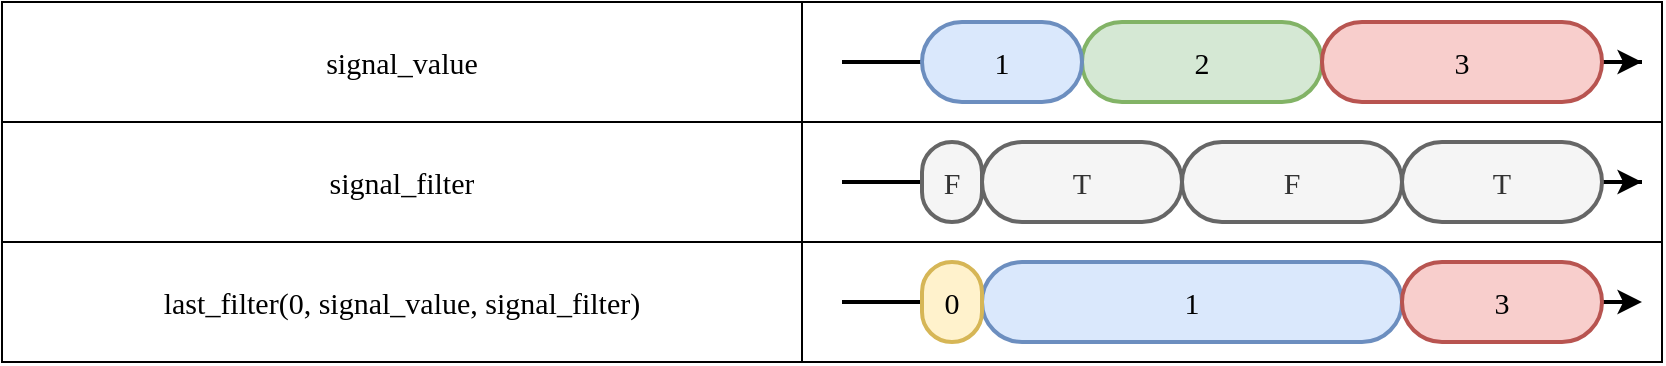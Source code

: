 <mxfile version="23.1.4" type="device">
  <diagram name="Page-1" id="dFmc4SeiALAdxSmlRPcr">
    <mxGraphModel dx="1687" dy="831" grid="1" gridSize="10" guides="1" tooltips="1" connect="1" arrows="1" fold="1" page="1" pageScale="1" pageWidth="827" pageHeight="1169" math="0" shadow="0">
      <root>
        <mxCell id="0" />
        <mxCell id="1" parent="0" />
        <mxCell id="OYaM7oI7Gwu251D2yHhQ-25" value="" style="shape=table;startSize=0;container=1;collapsible=0;childLayout=tableLayout;fontSize=15;align=center;fontFamily=Lucida Console;strokeWidth=1;fillColor=none;" parent="1" vertex="1">
          <mxGeometry x="10" y="520" width="830" height="180" as="geometry" />
        </mxCell>
        <mxCell id="OYaM7oI7Gwu251D2yHhQ-43" style="shape=tableRow;horizontal=0;startSize=0;swimlaneHead=0;swimlaneBody=0;strokeColor=inherit;top=0;left=0;bottom=0;right=0;collapsible=0;dropTarget=0;fillColor=none;points=[[0,0.5],[1,0.5]];portConstraint=eastwest;fontSize=15;fontFamily=Lucida Console;strokeWidth=2;" parent="OYaM7oI7Gwu251D2yHhQ-25" vertex="1">
          <mxGeometry width="830" height="60" as="geometry" />
        </mxCell>
        <mxCell id="OYaM7oI7Gwu251D2yHhQ-44" value="signal_value" style="shape=partialRectangle;html=1;whiteSpace=wrap;connectable=0;strokeColor=inherit;overflow=hidden;fillColor=none;top=0;left=0;bottom=0;right=0;pointerEvents=1;fontSize=15;fontFamily=Lucida Console;align=center;strokeWidth=2;" parent="OYaM7oI7Gwu251D2yHhQ-43" vertex="1">
          <mxGeometry width="400" height="60" as="geometry">
            <mxRectangle width="400" height="60" as="alternateBounds" />
          </mxGeometry>
        </mxCell>
        <mxCell id="OYaM7oI7Gwu251D2yHhQ-45" style="shape=partialRectangle;html=1;whiteSpace=wrap;connectable=0;strokeColor=inherit;overflow=hidden;fillColor=none;top=0;left=0;bottom=0;right=0;pointerEvents=1;fontSize=15;fontFamily=Lucida Console;align=center;strokeWidth=2;" parent="OYaM7oI7Gwu251D2yHhQ-43" vertex="1">
          <mxGeometry x="400" width="430" height="60" as="geometry">
            <mxRectangle width="430" height="60" as="alternateBounds" />
          </mxGeometry>
        </mxCell>
        <mxCell id="OYaM7oI7Gwu251D2yHhQ-26" value="" style="shape=tableRow;horizontal=0;startSize=0;swimlaneHead=0;swimlaneBody=0;strokeColor=inherit;top=0;left=0;bottom=0;right=0;collapsible=0;dropTarget=0;fillColor=none;points=[[0,0.5],[1,0.5]];portConstraint=eastwest;fontSize=15;fontFamily=Lucida Console;strokeWidth=2;" parent="OYaM7oI7Gwu251D2yHhQ-25" vertex="1">
          <mxGeometry y="60" width="830" height="60" as="geometry" />
        </mxCell>
        <mxCell id="OYaM7oI7Gwu251D2yHhQ-27" value="signal_filter" style="shape=partialRectangle;html=1;whiteSpace=wrap;connectable=0;strokeColor=inherit;overflow=hidden;fillColor=none;top=0;left=0;bottom=0;right=0;pointerEvents=1;fontSize=15;fontFamily=Lucida Console;align=center;strokeWidth=2;" parent="OYaM7oI7Gwu251D2yHhQ-26" vertex="1">
          <mxGeometry width="400" height="60" as="geometry">
            <mxRectangle width="400" height="60" as="alternateBounds" />
          </mxGeometry>
        </mxCell>
        <mxCell id="OYaM7oI7Gwu251D2yHhQ-28" value="" style="shape=partialRectangle;html=1;whiteSpace=wrap;connectable=0;strokeColor=inherit;overflow=hidden;fillColor=none;top=0;left=0;bottom=0;right=0;pointerEvents=1;fontSize=15;fontFamily=Lucida Console;align=center;strokeWidth=2;" parent="OYaM7oI7Gwu251D2yHhQ-26" vertex="1">
          <mxGeometry x="400" width="430" height="60" as="geometry">
            <mxRectangle width="430" height="60" as="alternateBounds" />
          </mxGeometry>
        </mxCell>
        <mxCell id="OYaM7oI7Gwu251D2yHhQ-30" value="" style="shape=tableRow;horizontal=0;startSize=0;swimlaneHead=0;swimlaneBody=0;strokeColor=inherit;top=0;left=0;bottom=0;right=0;collapsible=0;dropTarget=0;fillColor=none;points=[[0,0.5],[1,0.5]];portConstraint=eastwest;fontSize=15;fontFamily=Lucida Console;strokeWidth=2;" parent="OYaM7oI7Gwu251D2yHhQ-25" vertex="1">
          <mxGeometry y="120" width="830" height="60" as="geometry" />
        </mxCell>
        <mxCell id="OYaM7oI7Gwu251D2yHhQ-31" value="last_filter(0, signal_value, signal_filter)" style="shape=partialRectangle;html=1;whiteSpace=wrap;connectable=0;strokeColor=inherit;overflow=hidden;fillColor=none;top=0;left=0;bottom=0;right=0;pointerEvents=1;fontSize=15;fontFamily=Lucida Console;align=center;strokeWidth=2;" parent="OYaM7oI7Gwu251D2yHhQ-30" vertex="1">
          <mxGeometry width="400" height="60" as="geometry">
            <mxRectangle width="400" height="60" as="alternateBounds" />
          </mxGeometry>
        </mxCell>
        <mxCell id="OYaM7oI7Gwu251D2yHhQ-32" value="" style="shape=partialRectangle;html=1;whiteSpace=wrap;connectable=0;strokeColor=inherit;overflow=hidden;fillColor=none;top=0;left=0;bottom=0;right=0;pointerEvents=1;fontSize=15;fontFamily=Lucida Console;align=center;strokeWidth=2;" parent="OYaM7oI7Gwu251D2yHhQ-30" vertex="1">
          <mxGeometry x="400" width="430" height="60" as="geometry">
            <mxRectangle width="430" height="60" as="alternateBounds" />
          </mxGeometry>
        </mxCell>
        <mxCell id="OYaM7oI7Gwu251D2yHhQ-38" value="" style="group;fontFamily=Lucida Console;fontSize=15;strokeWidth=2;" parent="1" vertex="1" connectable="0">
          <mxGeometry x="430" y="650" width="400" height="40" as="geometry" />
        </mxCell>
        <mxCell id="OYaM7oI7Gwu251D2yHhQ-2" value="" style="endArrow=classic;html=1;rounded=0;endFill=1;fontFamily=Lucida Console;fontSize=15;strokeWidth=2;" parent="OYaM7oI7Gwu251D2yHhQ-38" edge="1">
          <mxGeometry width="50" height="50" relative="1" as="geometry">
            <mxPoint x="320.0" y="20" as="sourcePoint" />
            <mxPoint x="400" y="20" as="targetPoint" />
          </mxGeometry>
        </mxCell>
        <mxCell id="OYaM7oI7Gwu251D2yHhQ-16" value="" style="endArrow=none;html=1;rounded=0;endFill=0;fontFamily=Lucida Console;fontSize=15;strokeWidth=2;" parent="OYaM7oI7Gwu251D2yHhQ-38" edge="1">
          <mxGeometry width="50" height="50" relative="1" as="geometry">
            <mxPoint y="20" as="sourcePoint" />
            <mxPoint x="70.0" y="20" as="targetPoint" />
          </mxGeometry>
        </mxCell>
        <mxCell id="OYaM7oI7Gwu251D2yHhQ-21" value="" style="endArrow=none;html=1;rounded=0;endFill=0;fontFamily=Lucida Console;fontSize=15;strokeWidth=2;" parent="OYaM7oI7Gwu251D2yHhQ-38" edge="1">
          <mxGeometry width="50" height="50" relative="1" as="geometry">
            <mxPoint x="110.0" y="20" as="sourcePoint" />
            <mxPoint x="270" y="20" as="targetPoint" />
          </mxGeometry>
        </mxCell>
        <mxCell id="OYaM7oI7Gwu251D2yHhQ-20" value="" style="endArrow=none;html=1;rounded=0;endFill=0;fontFamily=Lucida Console;fontSize=15;strokeWidth=2;" parent="OYaM7oI7Gwu251D2yHhQ-38" edge="1">
          <mxGeometry width="50" height="50" relative="1" as="geometry">
            <mxPoint x="270" y="20" as="sourcePoint" />
            <mxPoint x="280.0" y="20" as="targetPoint" />
          </mxGeometry>
        </mxCell>
        <mxCell id="ea5Q-HGVfK7BQcyyeM7w-9" value="1" style="rounded=1;whiteSpace=wrap;html=1;fillColor=#dae8fc;strokeColor=#6c8ebf;strokeWidth=2;arcSize=50;fontFamily=Lucida Console;fontSize=15;" vertex="1" parent="OYaM7oI7Gwu251D2yHhQ-38">
          <mxGeometry x="70" width="210" height="40" as="geometry" />
        </mxCell>
        <mxCell id="ea5Q-HGVfK7BQcyyeM7w-10" value="3" style="rounded=1;whiteSpace=wrap;html=1;fillColor=#f8cecc;strokeColor=#b85450;strokeWidth=2;arcSize=50;fontFamily=Lucida Console;fontSize=15;" vertex="1" parent="OYaM7oI7Gwu251D2yHhQ-38">
          <mxGeometry x="280" width="100" height="40" as="geometry" />
        </mxCell>
        <mxCell id="ea5Q-HGVfK7BQcyyeM7w-11" value="0" style="rounded=1;whiteSpace=wrap;html=1;fillColor=#fff2cc;strokeColor=#d6b656;strokeWidth=2;arcSize=50;fontFamily=Lucida Console;fontSize=15;" vertex="1" parent="OYaM7oI7Gwu251D2yHhQ-38">
          <mxGeometry x="40" width="30" height="40" as="geometry" />
        </mxCell>
        <mxCell id="OYaM7oI7Gwu251D2yHhQ-39" value="" style="group;fontFamily=Lucida Console;fontSize=15;strokeWidth=2;" parent="1" vertex="1" connectable="0">
          <mxGeometry x="430" y="590" width="400" height="40" as="geometry" />
        </mxCell>
        <mxCell id="OYaM7oI7Gwu251D2yHhQ-1" value="" style="endArrow=classic;html=1;rounded=0;fontFamily=Lucida Console;fontSize=15;strokeWidth=2;" parent="OYaM7oI7Gwu251D2yHhQ-39" edge="1">
          <mxGeometry width="50" height="50" relative="1" as="geometry">
            <mxPoint x="270.0" y="20" as="sourcePoint" />
            <mxPoint x="400" y="20" as="targetPoint" />
          </mxGeometry>
        </mxCell>
        <mxCell id="OYaM7oI7Gwu251D2yHhQ-6" value="" style="endArrow=none;html=1;rounded=0;endFill=0;fontFamily=Lucida Console;fontSize=15;strokeWidth=2;" parent="OYaM7oI7Gwu251D2yHhQ-39" edge="1">
          <mxGeometry width="50" height="50" relative="1" as="geometry">
            <mxPoint y="20" as="sourcePoint" />
            <mxPoint x="70.0" y="20" as="targetPoint" />
          </mxGeometry>
        </mxCell>
        <mxCell id="OYaM7oI7Gwu251D2yHhQ-9" value="" style="endArrow=none;html=1;rounded=0;endFill=0;fontFamily=Lucida Console;fontSize=15;strokeWidth=2;" parent="OYaM7oI7Gwu251D2yHhQ-39" target="OYaM7oI7Gwu251D2yHhQ-7" edge="1">
          <mxGeometry width="50" height="50" relative="1" as="geometry">
            <mxPoint x="110.0" y="20" as="sourcePoint" />
            <mxPoint x="400" y="20" as="targetPoint" />
          </mxGeometry>
        </mxCell>
        <mxCell id="OYaM7oI7Gwu251D2yHhQ-10" value="" style="endArrow=none;html=1;rounded=0;endFill=0;fontFamily=Lucida Console;fontSize=15;strokeWidth=2;" parent="OYaM7oI7Gwu251D2yHhQ-39" edge="1">
          <mxGeometry width="50" height="50" relative="1" as="geometry">
            <mxPoint x="210.0" y="20" as="sourcePoint" />
            <mxPoint x="270" y="20" as="targetPoint" />
          </mxGeometry>
        </mxCell>
        <mxCell id="ea5Q-HGVfK7BQcyyeM7w-8" value="F" style="rounded=1;whiteSpace=wrap;html=1;fillColor=#f5f5f5;strokeColor=#666666;strokeWidth=2;arcSize=50;fontFamily=Lucida Console;fontSize=15;fontColor=#333333;" vertex="1" parent="OYaM7oI7Gwu251D2yHhQ-39">
          <mxGeometry x="40" width="30" height="40" as="geometry" />
        </mxCell>
        <mxCell id="ea5Q-HGVfK7BQcyyeM7w-5" value="T" style="rounded=1;whiteSpace=wrap;html=1;fillColor=#f5f5f5;strokeColor=#666666;strokeWidth=2;arcSize=50;fontFamily=Lucida Console;fontSize=15;fontColor=#333333;" vertex="1" parent="OYaM7oI7Gwu251D2yHhQ-39">
          <mxGeometry x="70" width="100" height="40" as="geometry" />
        </mxCell>
        <mxCell id="ea5Q-HGVfK7BQcyyeM7w-7" value="F" style="rounded=1;whiteSpace=wrap;html=1;fillColor=#f5f5f5;strokeColor=#666666;strokeWidth=2;arcSize=50;fontFamily=Lucida Console;fontSize=15;fontColor=#333333;" vertex="1" parent="OYaM7oI7Gwu251D2yHhQ-39">
          <mxGeometry x="170" width="110" height="40" as="geometry" />
        </mxCell>
        <mxCell id="ea5Q-HGVfK7BQcyyeM7w-6" value="T" style="rounded=1;whiteSpace=wrap;html=1;fillColor=#f5f5f5;strokeColor=#666666;strokeWidth=2;arcSize=50;fontFamily=Lucida Console;fontSize=15;fontColor=#333333;" vertex="1" parent="OYaM7oI7Gwu251D2yHhQ-39">
          <mxGeometry x="280" width="100" height="40" as="geometry" />
        </mxCell>
        <mxCell id="OYaM7oI7Gwu251D2yHhQ-46" value="" style="group;fontFamily=Lucida Console;fontSize=15;strokeWidth=2;" parent="1" vertex="1" connectable="0">
          <mxGeometry x="430" y="530" width="400" height="40" as="geometry" />
        </mxCell>
        <mxCell id="OYaM7oI7Gwu251D2yHhQ-47" value="" style="endArrow=classic;html=1;rounded=0;fontFamily=Lucida Console;fontSize=15;strokeWidth=2;" parent="OYaM7oI7Gwu251D2yHhQ-46" edge="1">
          <mxGeometry width="50" height="50" relative="1" as="geometry">
            <mxPoint x="280.0" y="20" as="sourcePoint" />
            <mxPoint x="400" y="20" as="targetPoint" />
          </mxGeometry>
        </mxCell>
        <mxCell id="OYaM7oI7Gwu251D2yHhQ-48" value="" style="endArrow=none;html=1;rounded=0;endFill=0;fontFamily=Lucida Console;fontSize=15;strokeWidth=2;" parent="OYaM7oI7Gwu251D2yHhQ-46" edge="1">
          <mxGeometry width="50" height="50" relative="1" as="geometry">
            <mxPoint y="20" as="sourcePoint" />
            <mxPoint x="40.0" y="20" as="targetPoint" />
          </mxGeometry>
        </mxCell>
        <mxCell id="OYaM7oI7Gwu251D2yHhQ-50" value="" style="endArrow=none;html=1;rounded=0;endFill=0;fontFamily=Lucida Console;fontSize=15;strokeWidth=2;" parent="OYaM7oI7Gwu251D2yHhQ-46" target="OYaM7oI7Gwu251D2yHhQ-51" edge="1">
          <mxGeometry width="50" height="50" relative="1" as="geometry">
            <mxPoint x="80.0" y="20" as="sourcePoint" />
            <mxPoint x="400" y="20" as="targetPoint" />
          </mxGeometry>
        </mxCell>
        <mxCell id="OYaM7oI7Gwu251D2yHhQ-52" value="" style="endArrow=none;html=1;rounded=0;endFill=0;fontFamily=Lucida Console;fontSize=15;strokeWidth=2;" parent="OYaM7oI7Gwu251D2yHhQ-46" target="OYaM7oI7Gwu251D2yHhQ-53" edge="1">
          <mxGeometry width="50" height="50" relative="1" as="geometry">
            <mxPoint x="160.0" y="20" as="sourcePoint" />
            <mxPoint x="400" y="20" as="targetPoint" />
          </mxGeometry>
        </mxCell>
        <mxCell id="ea5Q-HGVfK7BQcyyeM7w-3" value="2" style="rounded=1;whiteSpace=wrap;html=1;fillColor=#d5e8d4;strokeColor=#82b366;strokeWidth=2;arcSize=50;fontFamily=Lucida Console;fontSize=15;" vertex="1" parent="OYaM7oI7Gwu251D2yHhQ-46">
          <mxGeometry x="120" width="120" height="40" as="geometry" />
        </mxCell>
        <mxCell id="ea5Q-HGVfK7BQcyyeM7w-1" value="1" style="rounded=1;whiteSpace=wrap;html=1;fillColor=#dae8fc;strokeColor=#6c8ebf;strokeWidth=2;arcSize=50;fontFamily=Lucida Console;fontSize=15;" vertex="1" parent="OYaM7oI7Gwu251D2yHhQ-46">
          <mxGeometry x="40" width="80" height="40" as="geometry" />
        </mxCell>
        <mxCell id="ea5Q-HGVfK7BQcyyeM7w-4" value="3" style="rounded=1;whiteSpace=wrap;html=1;fillColor=#f8cecc;strokeColor=#b85450;strokeWidth=2;arcSize=50;fontFamily=Lucida Console;fontSize=15;" vertex="1" parent="OYaM7oI7Gwu251D2yHhQ-46">
          <mxGeometry x="240" width="140" height="40" as="geometry" />
        </mxCell>
      </root>
    </mxGraphModel>
  </diagram>
</mxfile>
